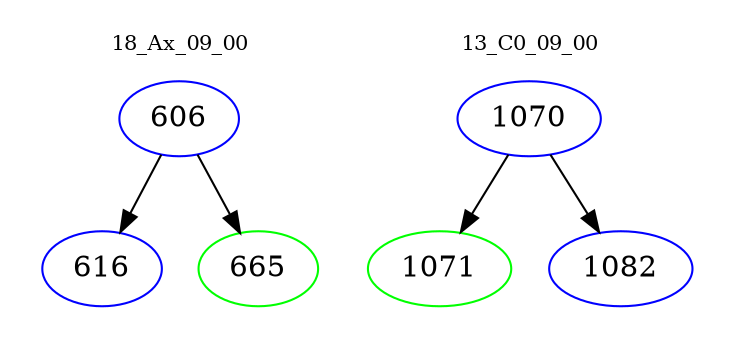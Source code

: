 digraph{
subgraph cluster_0 {
color = white
label = "18_Ax_09_00";
fontsize=10;
T0_606 [label="606", color="blue"]
T0_606 -> T0_616 [color="black"]
T0_616 [label="616", color="blue"]
T0_606 -> T0_665 [color="black"]
T0_665 [label="665", color="green"]
}
subgraph cluster_1 {
color = white
label = "13_C0_09_00";
fontsize=10;
T1_1070 [label="1070", color="blue"]
T1_1070 -> T1_1071 [color="black"]
T1_1071 [label="1071", color="green"]
T1_1070 -> T1_1082 [color="black"]
T1_1082 [label="1082", color="blue"]
}
}
